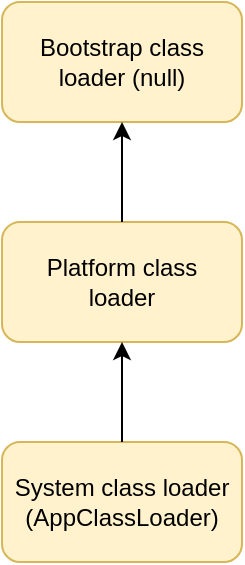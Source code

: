 <mxfile version="12.5.5" type="device"><diagram id="xnhzqCd7hQH_j_j0MZa3" name="Page-1"><mxGraphModel dx="1422" dy="883" grid="1" gridSize="10" guides="1" tooltips="1" connect="1" arrows="1" fold="1" page="1" pageScale="1" pageWidth="827" pageHeight="1169" math="0" shadow="0"><root><mxCell id="0"/><mxCell id="1" parent="0"/><mxCell id="VldhYXbmRF1paeikl08Z-2" value="Bootstrap class loader (null)" style="rounded=1;whiteSpace=wrap;html=1;fillColor=#fff2cc;strokeColor=#d6b656;" vertex="1" parent="1"><mxGeometry x="340" y="30" width="120" height="60" as="geometry"/></mxCell><mxCell id="VldhYXbmRF1paeikl08Z-3" value="&lt;div&gt;Platform class &lt;br&gt;&lt;/div&gt;&lt;div&gt;loader&lt;/div&gt;" style="rounded=1;whiteSpace=wrap;html=1;fillColor=#fff2cc;strokeColor=#d6b656;" vertex="1" parent="1"><mxGeometry x="340" y="140" width="120" height="60" as="geometry"/></mxCell><mxCell id="VldhYXbmRF1paeikl08Z-4" value="System class loader (AppClassLoader)" style="rounded=1;whiteSpace=wrap;html=1;fillColor=#fff2cc;strokeColor=#d6b656;" vertex="1" parent="1"><mxGeometry x="340" y="250" width="120" height="60" as="geometry"/></mxCell><mxCell id="VldhYXbmRF1paeikl08Z-6" value="" style="endArrow=classic;html=1;entryX=0.5;entryY=1;entryDx=0;entryDy=0;" edge="1" parent="1" source="VldhYXbmRF1paeikl08Z-3" target="VldhYXbmRF1paeikl08Z-2"><mxGeometry width="50" height="50" relative="1" as="geometry"><mxPoint x="340" y="370" as="sourcePoint"/><mxPoint x="390" y="320" as="targetPoint"/></mxGeometry></mxCell><mxCell id="VldhYXbmRF1paeikl08Z-7" value="" style="endArrow=classic;html=1;entryX=0.5;entryY=1;entryDx=0;entryDy=0;exitX=0.5;exitY=0;exitDx=0;exitDy=0;" edge="1" parent="1" source="VldhYXbmRF1paeikl08Z-4" target="VldhYXbmRF1paeikl08Z-3"><mxGeometry width="50" height="50" relative="1" as="geometry"><mxPoint x="410" y="140" as="sourcePoint"/><mxPoint x="410" y="100" as="targetPoint"/></mxGeometry></mxCell></root></mxGraphModel></diagram></mxfile>